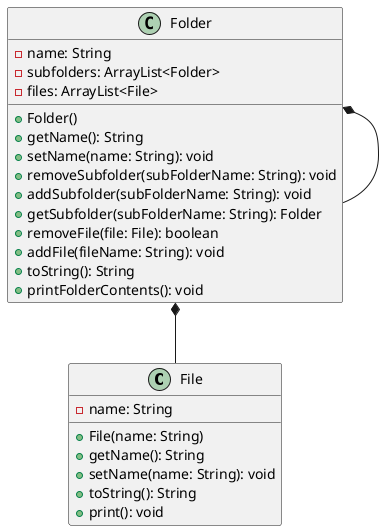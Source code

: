 @startuml

class File {
    - name: String

    + File(name: String)
    + getName(): String
    + setName(name: String): void
    + toString(): String
    + print(): void
}

class Folder {
    - name: String
    - subfolders: ArrayList<Folder>
    - files: ArrayList<File>

    + Folder()
    + getName(): String
    + setName(name: String): void
    + removeSubfolder(subFolderName: String): void
    + addSubfolder(subFolderName: String): void
    + getSubfolder(subFolderName: String): Folder
    + removeFile(file: File): boolean
    + addFile(fileName: String): void
    + toString(): String
    + printFolderContents(): void
}

Folder *--  Folder
Folder *--  File

@enduml